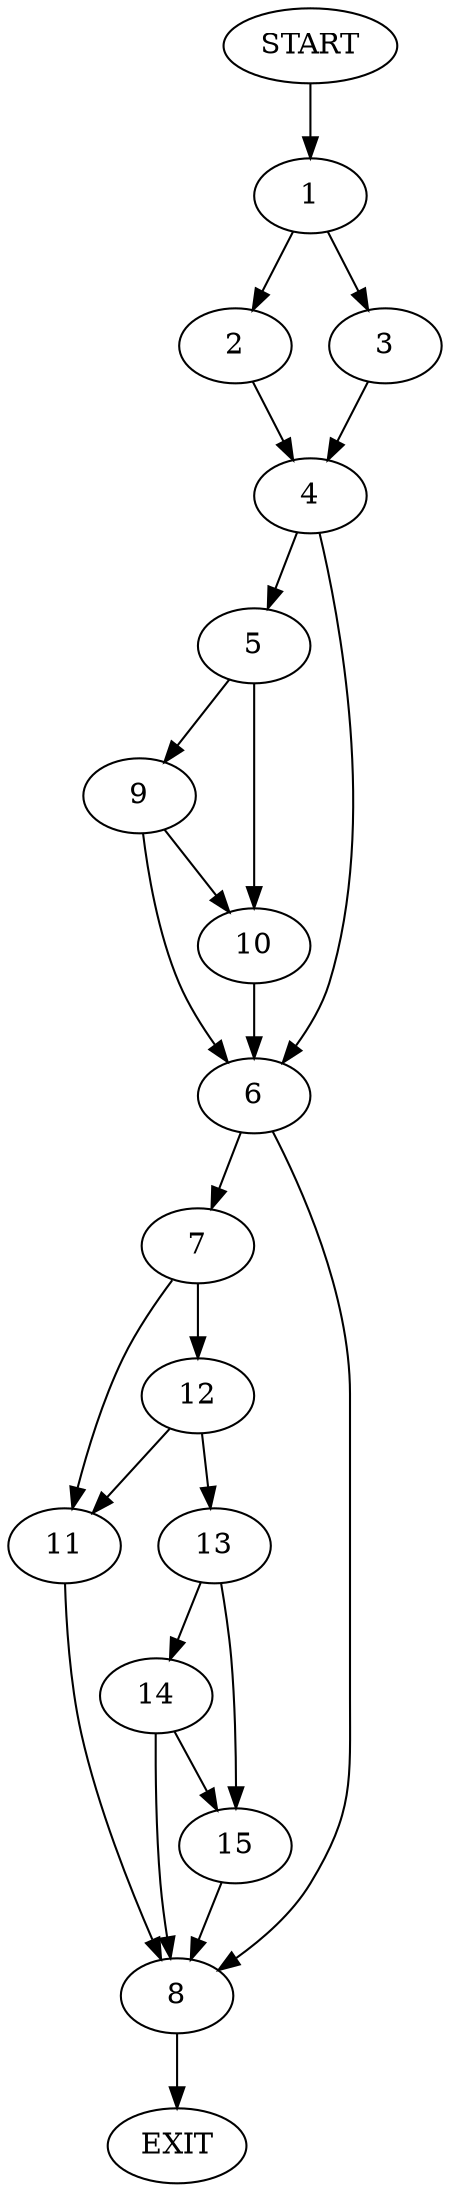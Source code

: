 digraph {
0 [label="START"]
16 [label="EXIT"]
0 -> 1
1 -> 2
1 -> 3
2 -> 4
3 -> 4
4 -> 5
4 -> 6
6 -> 7
6 -> 8
5 -> 9
5 -> 10
10 -> 6
9 -> 6
9 -> 10
8 -> 16
7 -> 11
7 -> 12
12 -> 11
12 -> 13
11 -> 8
13 -> 14
13 -> 15
15 -> 8
14 -> 15
14 -> 8
}
